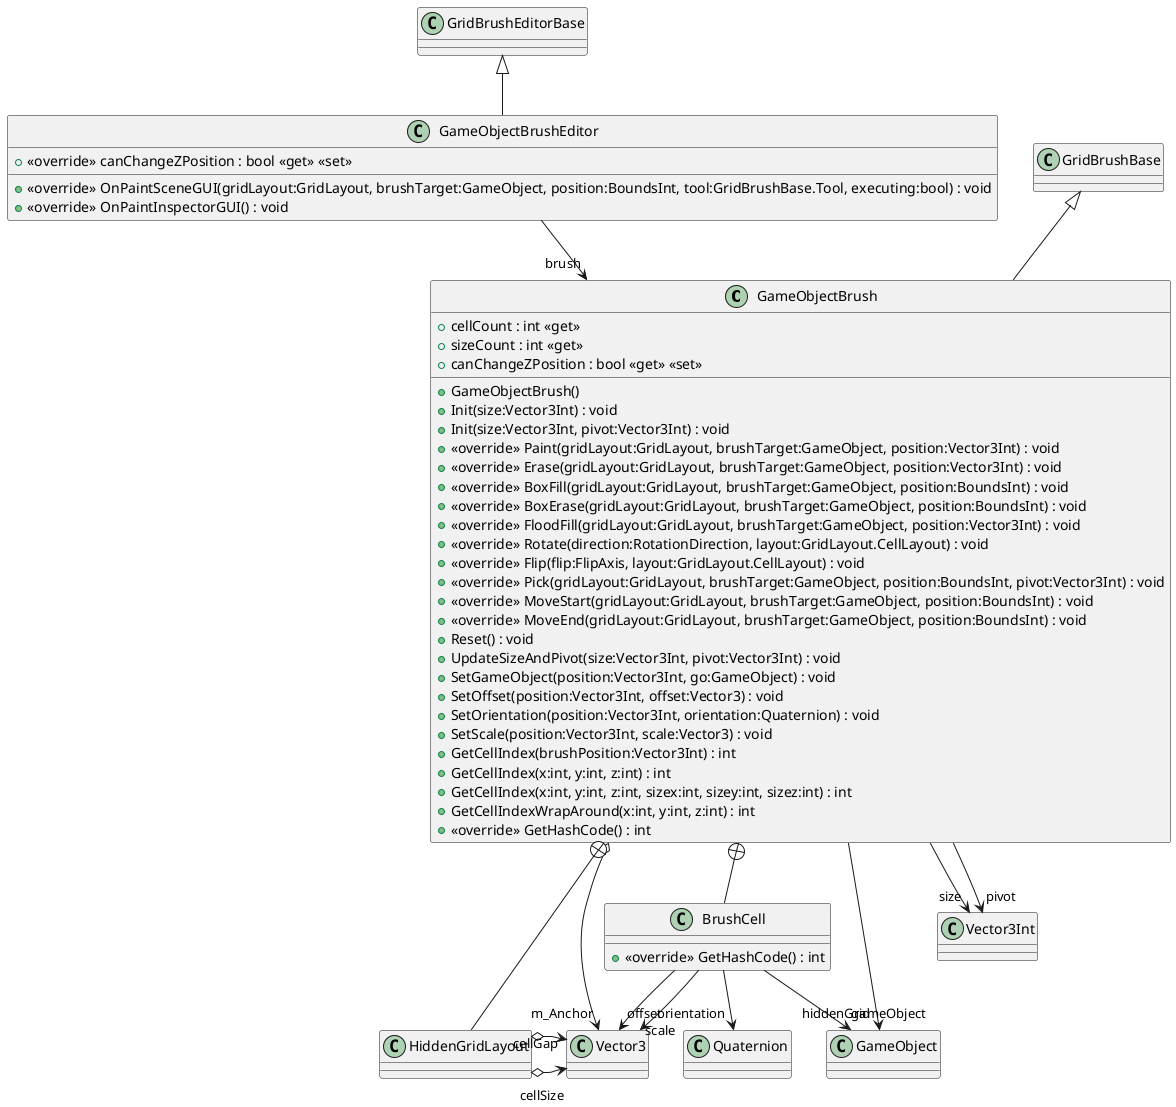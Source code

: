 @startuml
class GameObjectBrush {
    + cellCount : int <<get>>
    + sizeCount : int <<get>>
    + canChangeZPosition : bool <<get>> <<set>>
    + GameObjectBrush()
    + Init(size:Vector3Int) : void
    + Init(size:Vector3Int, pivot:Vector3Int) : void
    + <<override>> Paint(gridLayout:GridLayout, brushTarget:GameObject, position:Vector3Int) : void
    + <<override>> Erase(gridLayout:GridLayout, brushTarget:GameObject, position:Vector3Int) : void
    + <<override>> BoxFill(gridLayout:GridLayout, brushTarget:GameObject, position:BoundsInt) : void
    + <<override>> BoxErase(gridLayout:GridLayout, brushTarget:GameObject, position:BoundsInt) : void
    + <<override>> FloodFill(gridLayout:GridLayout, brushTarget:GameObject, position:Vector3Int) : void
    + <<override>> Rotate(direction:RotationDirection, layout:GridLayout.CellLayout) : void
    + <<override>> Flip(flip:FlipAxis, layout:GridLayout.CellLayout) : void
    + <<override>> Pick(gridLayout:GridLayout, brushTarget:GameObject, position:BoundsInt, pivot:Vector3Int) : void
    + <<override>> MoveStart(gridLayout:GridLayout, brushTarget:GameObject, position:BoundsInt) : void
    + <<override>> MoveEnd(gridLayout:GridLayout, brushTarget:GameObject, position:BoundsInt) : void
    + Reset() : void
    + UpdateSizeAndPivot(size:Vector3Int, pivot:Vector3Int) : void
    + SetGameObject(position:Vector3Int, go:GameObject) : void
    + SetOffset(position:Vector3Int, offset:Vector3) : void
    + SetOrientation(position:Vector3Int, orientation:Quaternion) : void
    + SetScale(position:Vector3Int, scale:Vector3) : void
    + GetCellIndex(brushPosition:Vector3Int) : int
    + GetCellIndex(x:int, y:int, z:int) : int
    + GetCellIndex(x:int, y:int, z:int, sizex:int, sizey:int, sizez:int) : int
    + GetCellIndexWrapAround(x:int, y:int, z:int) : int
    + <<override>> GetHashCode() : int
}
class GameObjectBrushEditor {
    + <<override>> canChangeZPosition : bool <<get>> <<set>>
    + <<override>> OnPaintSceneGUI(gridLayout:GridLayout, brushTarget:GameObject, position:BoundsInt, tool:GridBrushBase.Tool, executing:bool) : void
    + <<override>> OnPaintInspectorGUI() : void
}
class HiddenGridLayout {
}
class BrushCell {
    + <<override>> GetHashCode() : int
}
GridBrushBase <|-- GameObjectBrush
GameObjectBrush --> "hiddenGrid" GameObject
GameObjectBrush o-> "m_Anchor" Vector3
GameObjectBrush --> "size" Vector3Int
GameObjectBrush --> "pivot" Vector3Int
GridBrushEditorBase <|-- GameObjectBrushEditor
GameObjectBrushEditor --> "brush" GameObjectBrush
GameObjectBrush +-- HiddenGridLayout
HiddenGridLayout o-> "cellSize" Vector3
HiddenGridLayout o-> "cellGap" Vector3
GameObjectBrush +-- BrushCell
BrushCell --> "gameObject" GameObject
BrushCell --> "offset" Vector3
BrushCell --> "scale" Vector3
BrushCell --> "orientation" Quaternion
@enduml
